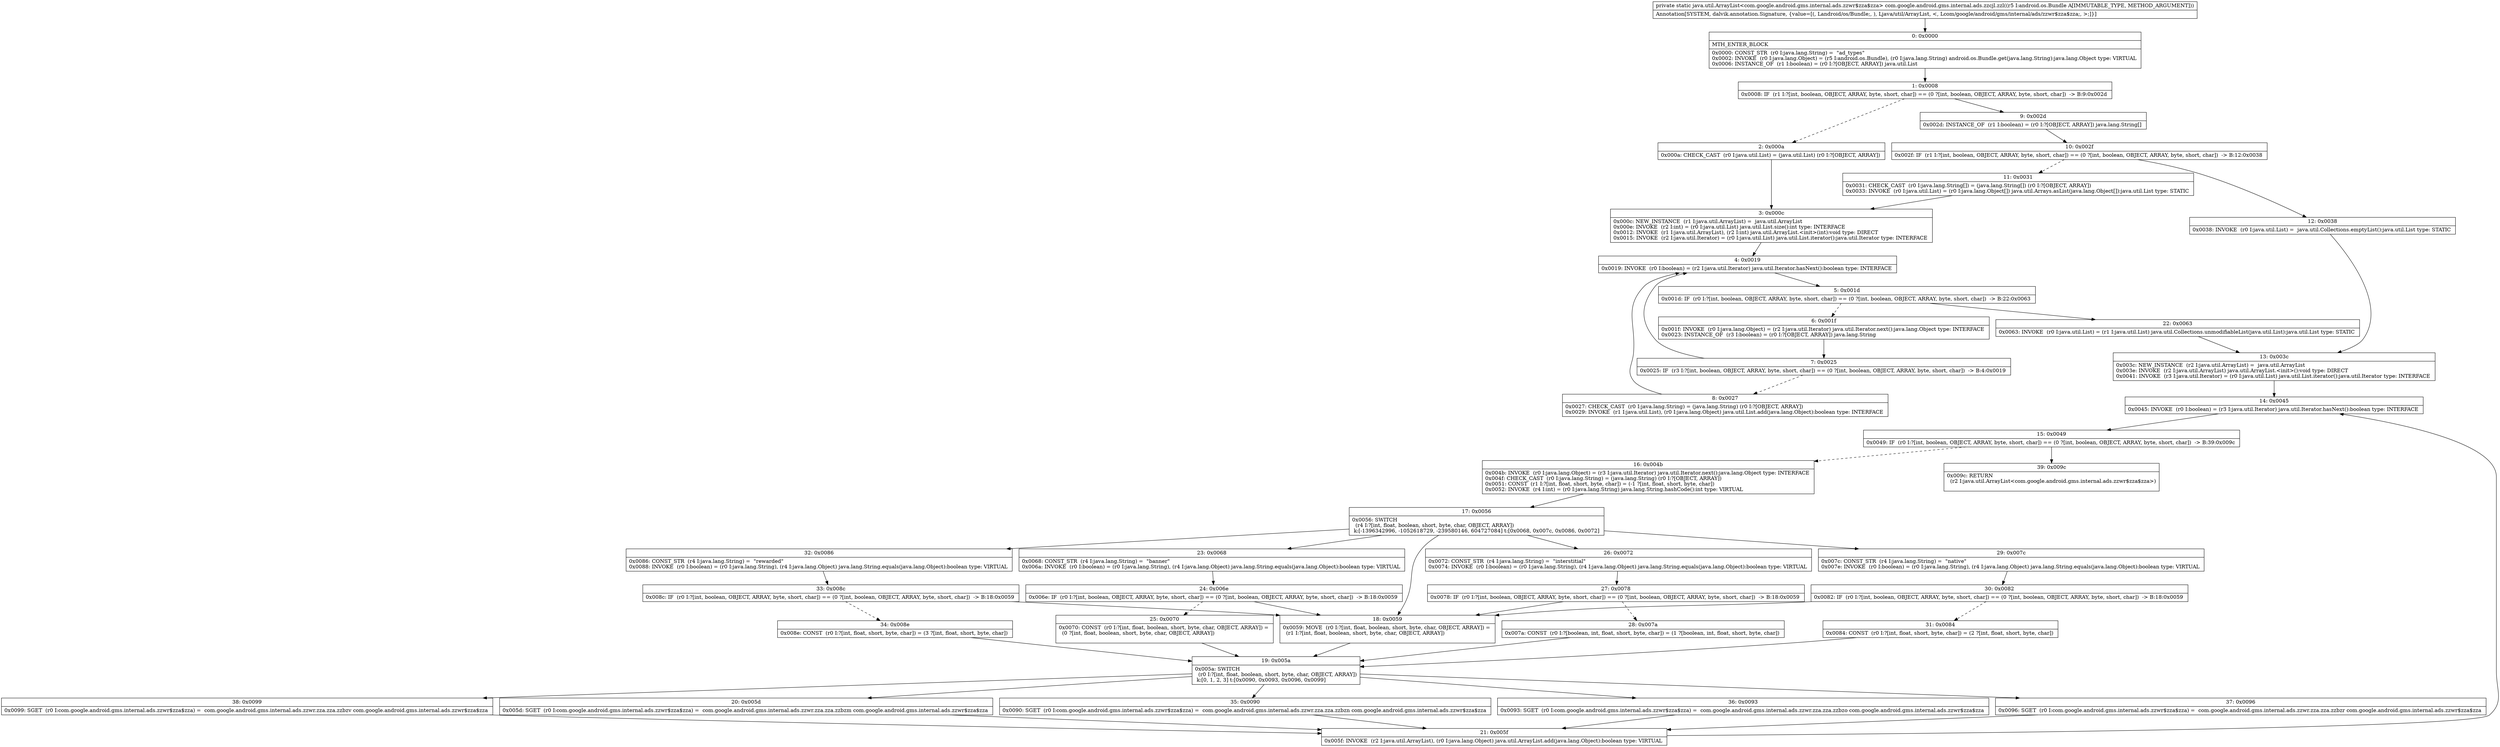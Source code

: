 digraph "CFG forcom.google.android.gms.internal.ads.zzcjl.zzl(Landroid\/os\/Bundle;)Ljava\/util\/ArrayList;" {
Node_0 [shape=record,label="{0\:\ 0x0000|MTH_ENTER_BLOCK\l|0x0000: CONST_STR  (r0 I:java.lang.String) =  \"ad_types\" \l0x0002: INVOKE  (r0 I:java.lang.Object) = (r5 I:android.os.Bundle), (r0 I:java.lang.String) android.os.Bundle.get(java.lang.String):java.lang.Object type: VIRTUAL \l0x0006: INSTANCE_OF  (r1 I:boolean) = (r0 I:?[OBJECT, ARRAY]) java.util.List \l}"];
Node_1 [shape=record,label="{1\:\ 0x0008|0x0008: IF  (r1 I:?[int, boolean, OBJECT, ARRAY, byte, short, char]) == (0 ?[int, boolean, OBJECT, ARRAY, byte, short, char])  \-\> B:9:0x002d \l}"];
Node_2 [shape=record,label="{2\:\ 0x000a|0x000a: CHECK_CAST  (r0 I:java.util.List) = (java.util.List) (r0 I:?[OBJECT, ARRAY]) \l}"];
Node_3 [shape=record,label="{3\:\ 0x000c|0x000c: NEW_INSTANCE  (r1 I:java.util.ArrayList) =  java.util.ArrayList \l0x000e: INVOKE  (r2 I:int) = (r0 I:java.util.List) java.util.List.size():int type: INTERFACE \l0x0012: INVOKE  (r1 I:java.util.ArrayList), (r2 I:int) java.util.ArrayList.\<init\>(int):void type: DIRECT \l0x0015: INVOKE  (r2 I:java.util.Iterator) = (r0 I:java.util.List) java.util.List.iterator():java.util.Iterator type: INTERFACE \l}"];
Node_4 [shape=record,label="{4\:\ 0x0019|0x0019: INVOKE  (r0 I:boolean) = (r2 I:java.util.Iterator) java.util.Iterator.hasNext():boolean type: INTERFACE \l}"];
Node_5 [shape=record,label="{5\:\ 0x001d|0x001d: IF  (r0 I:?[int, boolean, OBJECT, ARRAY, byte, short, char]) == (0 ?[int, boolean, OBJECT, ARRAY, byte, short, char])  \-\> B:22:0x0063 \l}"];
Node_6 [shape=record,label="{6\:\ 0x001f|0x001f: INVOKE  (r0 I:java.lang.Object) = (r2 I:java.util.Iterator) java.util.Iterator.next():java.lang.Object type: INTERFACE \l0x0023: INSTANCE_OF  (r3 I:boolean) = (r0 I:?[OBJECT, ARRAY]) java.lang.String \l}"];
Node_7 [shape=record,label="{7\:\ 0x0025|0x0025: IF  (r3 I:?[int, boolean, OBJECT, ARRAY, byte, short, char]) == (0 ?[int, boolean, OBJECT, ARRAY, byte, short, char])  \-\> B:4:0x0019 \l}"];
Node_8 [shape=record,label="{8\:\ 0x0027|0x0027: CHECK_CAST  (r0 I:java.lang.String) = (java.lang.String) (r0 I:?[OBJECT, ARRAY]) \l0x0029: INVOKE  (r1 I:java.util.List), (r0 I:java.lang.Object) java.util.List.add(java.lang.Object):boolean type: INTERFACE \l}"];
Node_9 [shape=record,label="{9\:\ 0x002d|0x002d: INSTANCE_OF  (r1 I:boolean) = (r0 I:?[OBJECT, ARRAY]) java.lang.String[] \l}"];
Node_10 [shape=record,label="{10\:\ 0x002f|0x002f: IF  (r1 I:?[int, boolean, OBJECT, ARRAY, byte, short, char]) == (0 ?[int, boolean, OBJECT, ARRAY, byte, short, char])  \-\> B:12:0x0038 \l}"];
Node_11 [shape=record,label="{11\:\ 0x0031|0x0031: CHECK_CAST  (r0 I:java.lang.String[]) = (java.lang.String[]) (r0 I:?[OBJECT, ARRAY]) \l0x0033: INVOKE  (r0 I:java.util.List) = (r0 I:java.lang.Object[]) java.util.Arrays.asList(java.lang.Object[]):java.util.List type: STATIC \l}"];
Node_12 [shape=record,label="{12\:\ 0x0038|0x0038: INVOKE  (r0 I:java.util.List) =  java.util.Collections.emptyList():java.util.List type: STATIC \l}"];
Node_13 [shape=record,label="{13\:\ 0x003c|0x003c: NEW_INSTANCE  (r2 I:java.util.ArrayList) =  java.util.ArrayList \l0x003e: INVOKE  (r2 I:java.util.ArrayList) java.util.ArrayList.\<init\>():void type: DIRECT \l0x0041: INVOKE  (r3 I:java.util.Iterator) = (r0 I:java.util.List) java.util.List.iterator():java.util.Iterator type: INTERFACE \l}"];
Node_14 [shape=record,label="{14\:\ 0x0045|0x0045: INVOKE  (r0 I:boolean) = (r3 I:java.util.Iterator) java.util.Iterator.hasNext():boolean type: INTERFACE \l}"];
Node_15 [shape=record,label="{15\:\ 0x0049|0x0049: IF  (r0 I:?[int, boolean, OBJECT, ARRAY, byte, short, char]) == (0 ?[int, boolean, OBJECT, ARRAY, byte, short, char])  \-\> B:39:0x009c \l}"];
Node_16 [shape=record,label="{16\:\ 0x004b|0x004b: INVOKE  (r0 I:java.lang.Object) = (r3 I:java.util.Iterator) java.util.Iterator.next():java.lang.Object type: INTERFACE \l0x004f: CHECK_CAST  (r0 I:java.lang.String) = (java.lang.String) (r0 I:?[OBJECT, ARRAY]) \l0x0051: CONST  (r1 I:?[int, float, short, byte, char]) = (\-1 ?[int, float, short, byte, char]) \l0x0052: INVOKE  (r4 I:int) = (r0 I:java.lang.String) java.lang.String.hashCode():int type: VIRTUAL \l}"];
Node_17 [shape=record,label="{17\:\ 0x0056|0x0056: SWITCH  \l  (r4 I:?[int, float, boolean, short, byte, char, OBJECT, ARRAY])\l k:[\-1396342996, \-1052618729, \-239580146, 604727084] t:[0x0068, 0x007c, 0x0086, 0x0072] \l}"];
Node_18 [shape=record,label="{18\:\ 0x0059|0x0059: MOVE  (r0 I:?[int, float, boolean, short, byte, char, OBJECT, ARRAY]) = \l  (r1 I:?[int, float, boolean, short, byte, char, OBJECT, ARRAY])\l \l}"];
Node_19 [shape=record,label="{19\:\ 0x005a|0x005a: SWITCH  \l  (r0 I:?[int, float, boolean, short, byte, char, OBJECT, ARRAY])\l k:[0, 1, 2, 3] t:[0x0090, 0x0093, 0x0096, 0x0099] \l}"];
Node_20 [shape=record,label="{20\:\ 0x005d|0x005d: SGET  (r0 I:com.google.android.gms.internal.ads.zzwr$zza$zza) =  com.google.android.gms.internal.ads.zzwr.zza.zza.zzbzm com.google.android.gms.internal.ads.zzwr$zza$zza \l}"];
Node_21 [shape=record,label="{21\:\ 0x005f|0x005f: INVOKE  (r2 I:java.util.ArrayList), (r0 I:java.lang.Object) java.util.ArrayList.add(java.lang.Object):boolean type: VIRTUAL \l}"];
Node_22 [shape=record,label="{22\:\ 0x0063|0x0063: INVOKE  (r0 I:java.util.List) = (r1 I:java.util.List) java.util.Collections.unmodifiableList(java.util.List):java.util.List type: STATIC \l}"];
Node_23 [shape=record,label="{23\:\ 0x0068|0x0068: CONST_STR  (r4 I:java.lang.String) =  \"banner\" \l0x006a: INVOKE  (r0 I:boolean) = (r0 I:java.lang.String), (r4 I:java.lang.Object) java.lang.String.equals(java.lang.Object):boolean type: VIRTUAL \l}"];
Node_24 [shape=record,label="{24\:\ 0x006e|0x006e: IF  (r0 I:?[int, boolean, OBJECT, ARRAY, byte, short, char]) == (0 ?[int, boolean, OBJECT, ARRAY, byte, short, char])  \-\> B:18:0x0059 \l}"];
Node_25 [shape=record,label="{25\:\ 0x0070|0x0070: CONST  (r0 I:?[int, float, boolean, short, byte, char, OBJECT, ARRAY]) = \l  (0 ?[int, float, boolean, short, byte, char, OBJECT, ARRAY])\l \l}"];
Node_26 [shape=record,label="{26\:\ 0x0072|0x0072: CONST_STR  (r4 I:java.lang.String) =  \"interstitial\" \l0x0074: INVOKE  (r0 I:boolean) = (r0 I:java.lang.String), (r4 I:java.lang.Object) java.lang.String.equals(java.lang.Object):boolean type: VIRTUAL \l}"];
Node_27 [shape=record,label="{27\:\ 0x0078|0x0078: IF  (r0 I:?[int, boolean, OBJECT, ARRAY, byte, short, char]) == (0 ?[int, boolean, OBJECT, ARRAY, byte, short, char])  \-\> B:18:0x0059 \l}"];
Node_28 [shape=record,label="{28\:\ 0x007a|0x007a: CONST  (r0 I:?[boolean, int, float, short, byte, char]) = (1 ?[boolean, int, float, short, byte, char]) \l}"];
Node_29 [shape=record,label="{29\:\ 0x007c|0x007c: CONST_STR  (r4 I:java.lang.String) =  \"native\" \l0x007e: INVOKE  (r0 I:boolean) = (r0 I:java.lang.String), (r4 I:java.lang.Object) java.lang.String.equals(java.lang.Object):boolean type: VIRTUAL \l}"];
Node_30 [shape=record,label="{30\:\ 0x0082|0x0082: IF  (r0 I:?[int, boolean, OBJECT, ARRAY, byte, short, char]) == (0 ?[int, boolean, OBJECT, ARRAY, byte, short, char])  \-\> B:18:0x0059 \l}"];
Node_31 [shape=record,label="{31\:\ 0x0084|0x0084: CONST  (r0 I:?[int, float, short, byte, char]) = (2 ?[int, float, short, byte, char]) \l}"];
Node_32 [shape=record,label="{32\:\ 0x0086|0x0086: CONST_STR  (r4 I:java.lang.String) =  \"rewarded\" \l0x0088: INVOKE  (r0 I:boolean) = (r0 I:java.lang.String), (r4 I:java.lang.Object) java.lang.String.equals(java.lang.Object):boolean type: VIRTUAL \l}"];
Node_33 [shape=record,label="{33\:\ 0x008c|0x008c: IF  (r0 I:?[int, boolean, OBJECT, ARRAY, byte, short, char]) == (0 ?[int, boolean, OBJECT, ARRAY, byte, short, char])  \-\> B:18:0x0059 \l}"];
Node_34 [shape=record,label="{34\:\ 0x008e|0x008e: CONST  (r0 I:?[int, float, short, byte, char]) = (3 ?[int, float, short, byte, char]) \l}"];
Node_35 [shape=record,label="{35\:\ 0x0090|0x0090: SGET  (r0 I:com.google.android.gms.internal.ads.zzwr$zza$zza) =  com.google.android.gms.internal.ads.zzwr.zza.zza.zzbzn com.google.android.gms.internal.ads.zzwr$zza$zza \l}"];
Node_36 [shape=record,label="{36\:\ 0x0093|0x0093: SGET  (r0 I:com.google.android.gms.internal.ads.zzwr$zza$zza) =  com.google.android.gms.internal.ads.zzwr.zza.zza.zzbzo com.google.android.gms.internal.ads.zzwr$zza$zza \l}"];
Node_37 [shape=record,label="{37\:\ 0x0096|0x0096: SGET  (r0 I:com.google.android.gms.internal.ads.zzwr$zza$zza) =  com.google.android.gms.internal.ads.zzwr.zza.zza.zzbzr com.google.android.gms.internal.ads.zzwr$zza$zza \l}"];
Node_38 [shape=record,label="{38\:\ 0x0099|0x0099: SGET  (r0 I:com.google.android.gms.internal.ads.zzwr$zza$zza) =  com.google.android.gms.internal.ads.zzwr.zza.zza.zzbzv com.google.android.gms.internal.ads.zzwr$zza$zza \l}"];
Node_39 [shape=record,label="{39\:\ 0x009c|0x009c: RETURN  \l  (r2 I:java.util.ArrayList\<com.google.android.gms.internal.ads.zzwr$zza$zza\>)\l \l}"];
MethodNode[shape=record,label="{private static java.util.ArrayList\<com.google.android.gms.internal.ads.zzwr$zza$zza\> com.google.android.gms.internal.ads.zzcjl.zzl((r5 I:android.os.Bundle A[IMMUTABLE_TYPE, METHOD_ARGUMENT]))  | Annotation[SYSTEM, dalvik.annotation.Signature, \{value=[(, Landroid\/os\/Bundle;, ), Ljava\/util\/ArrayList, \<, Lcom\/google\/android\/gms\/internal\/ads\/zzwr$zza$zza;, \>;]\}]\l}"];
MethodNode -> Node_0;
Node_0 -> Node_1;
Node_1 -> Node_2[style=dashed];
Node_1 -> Node_9;
Node_2 -> Node_3;
Node_3 -> Node_4;
Node_4 -> Node_5;
Node_5 -> Node_6[style=dashed];
Node_5 -> Node_22;
Node_6 -> Node_7;
Node_7 -> Node_4;
Node_7 -> Node_8[style=dashed];
Node_8 -> Node_4;
Node_9 -> Node_10;
Node_10 -> Node_11[style=dashed];
Node_10 -> Node_12;
Node_11 -> Node_3;
Node_12 -> Node_13;
Node_13 -> Node_14;
Node_14 -> Node_15;
Node_15 -> Node_16[style=dashed];
Node_15 -> Node_39;
Node_16 -> Node_17;
Node_17 -> Node_18;
Node_17 -> Node_23;
Node_17 -> Node_26;
Node_17 -> Node_29;
Node_17 -> Node_32;
Node_18 -> Node_19;
Node_19 -> Node_20;
Node_19 -> Node_35;
Node_19 -> Node_36;
Node_19 -> Node_37;
Node_19 -> Node_38;
Node_20 -> Node_21;
Node_21 -> Node_14;
Node_22 -> Node_13;
Node_23 -> Node_24;
Node_24 -> Node_18;
Node_24 -> Node_25[style=dashed];
Node_25 -> Node_19;
Node_26 -> Node_27;
Node_27 -> Node_18;
Node_27 -> Node_28[style=dashed];
Node_28 -> Node_19;
Node_29 -> Node_30;
Node_30 -> Node_18;
Node_30 -> Node_31[style=dashed];
Node_31 -> Node_19;
Node_32 -> Node_33;
Node_33 -> Node_18;
Node_33 -> Node_34[style=dashed];
Node_34 -> Node_19;
Node_35 -> Node_21;
Node_36 -> Node_21;
Node_37 -> Node_21;
Node_38 -> Node_21;
}

